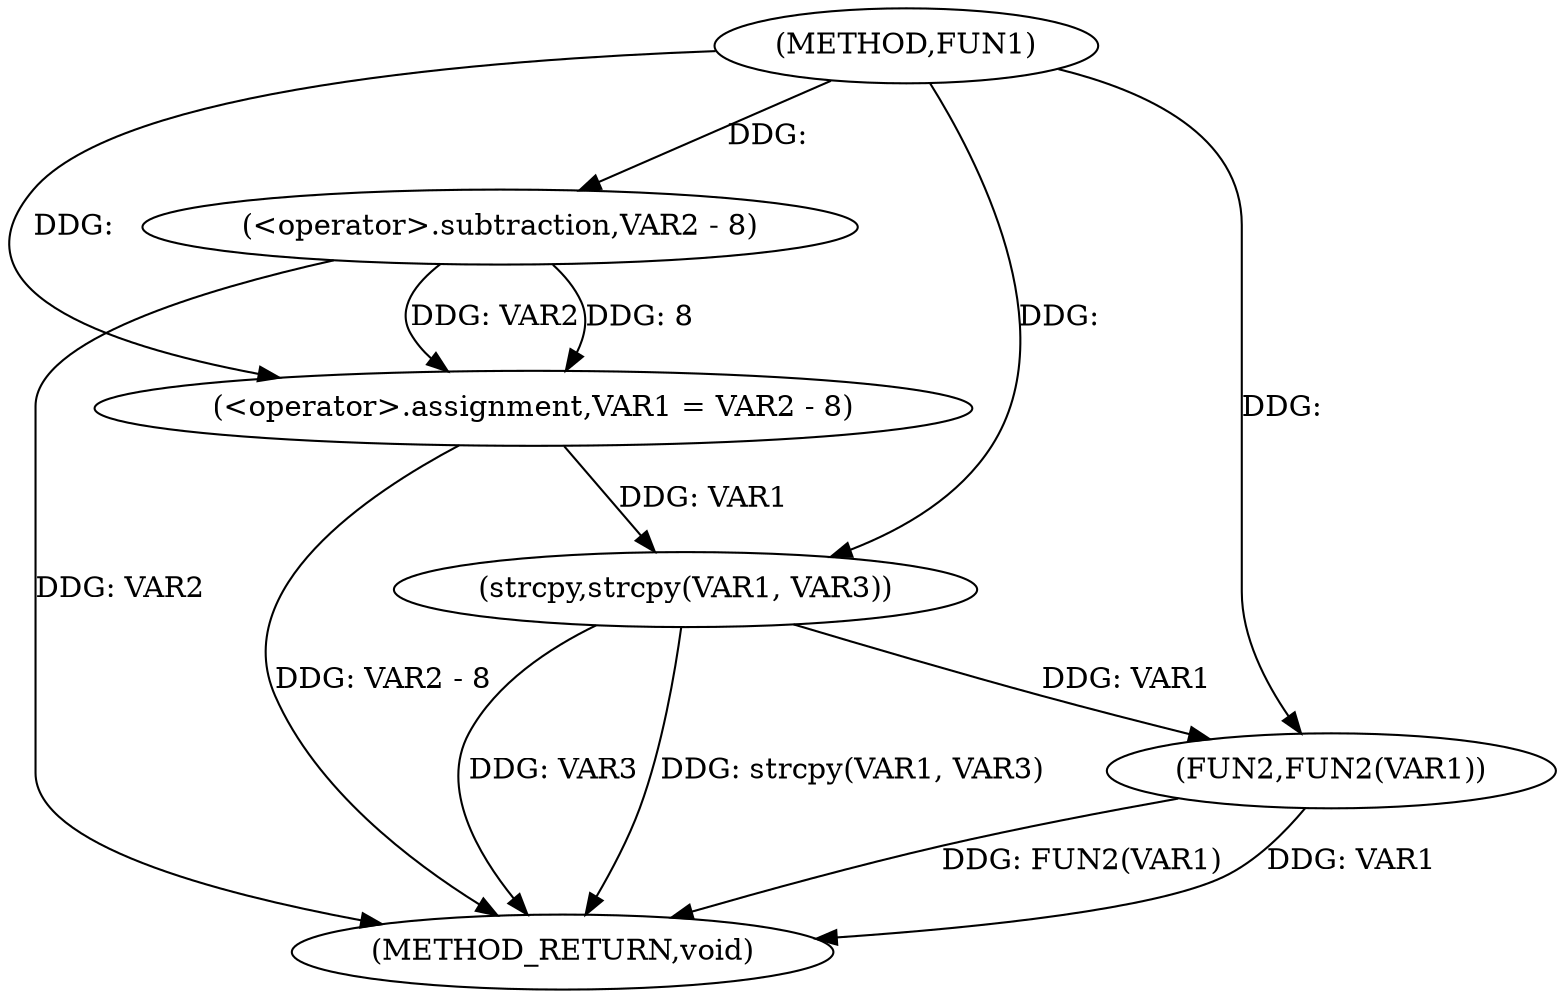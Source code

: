 digraph FUN1 {  
"1000100" [label = "(METHOD,FUN1)" ]
"1000116" [label = "(METHOD_RETURN,void)" ]
"1000104" [label = "(<operator>.assignment,VAR1 = VAR2 - 8)" ]
"1000106" [label = "(<operator>.subtraction,VAR2 - 8)" ]
"1000111" [label = "(strcpy,strcpy(VAR1, VAR3))" ]
"1000114" [label = "(FUN2,FUN2(VAR1))" ]
  "1000106" -> "1000116"  [ label = "DDG: VAR2"] 
  "1000114" -> "1000116"  [ label = "DDG: FUN2(VAR1)"] 
  "1000114" -> "1000116"  [ label = "DDG: VAR1"] 
  "1000111" -> "1000116"  [ label = "DDG: VAR3"] 
  "1000111" -> "1000116"  [ label = "DDG: strcpy(VAR1, VAR3)"] 
  "1000104" -> "1000116"  [ label = "DDG: VAR2 - 8"] 
  "1000106" -> "1000104"  [ label = "DDG: VAR2"] 
  "1000106" -> "1000104"  [ label = "DDG: 8"] 
  "1000100" -> "1000104"  [ label = "DDG: "] 
  "1000100" -> "1000106"  [ label = "DDG: "] 
  "1000104" -> "1000111"  [ label = "DDG: VAR1"] 
  "1000100" -> "1000111"  [ label = "DDG: "] 
  "1000111" -> "1000114"  [ label = "DDG: VAR1"] 
  "1000100" -> "1000114"  [ label = "DDG: "] 
}
